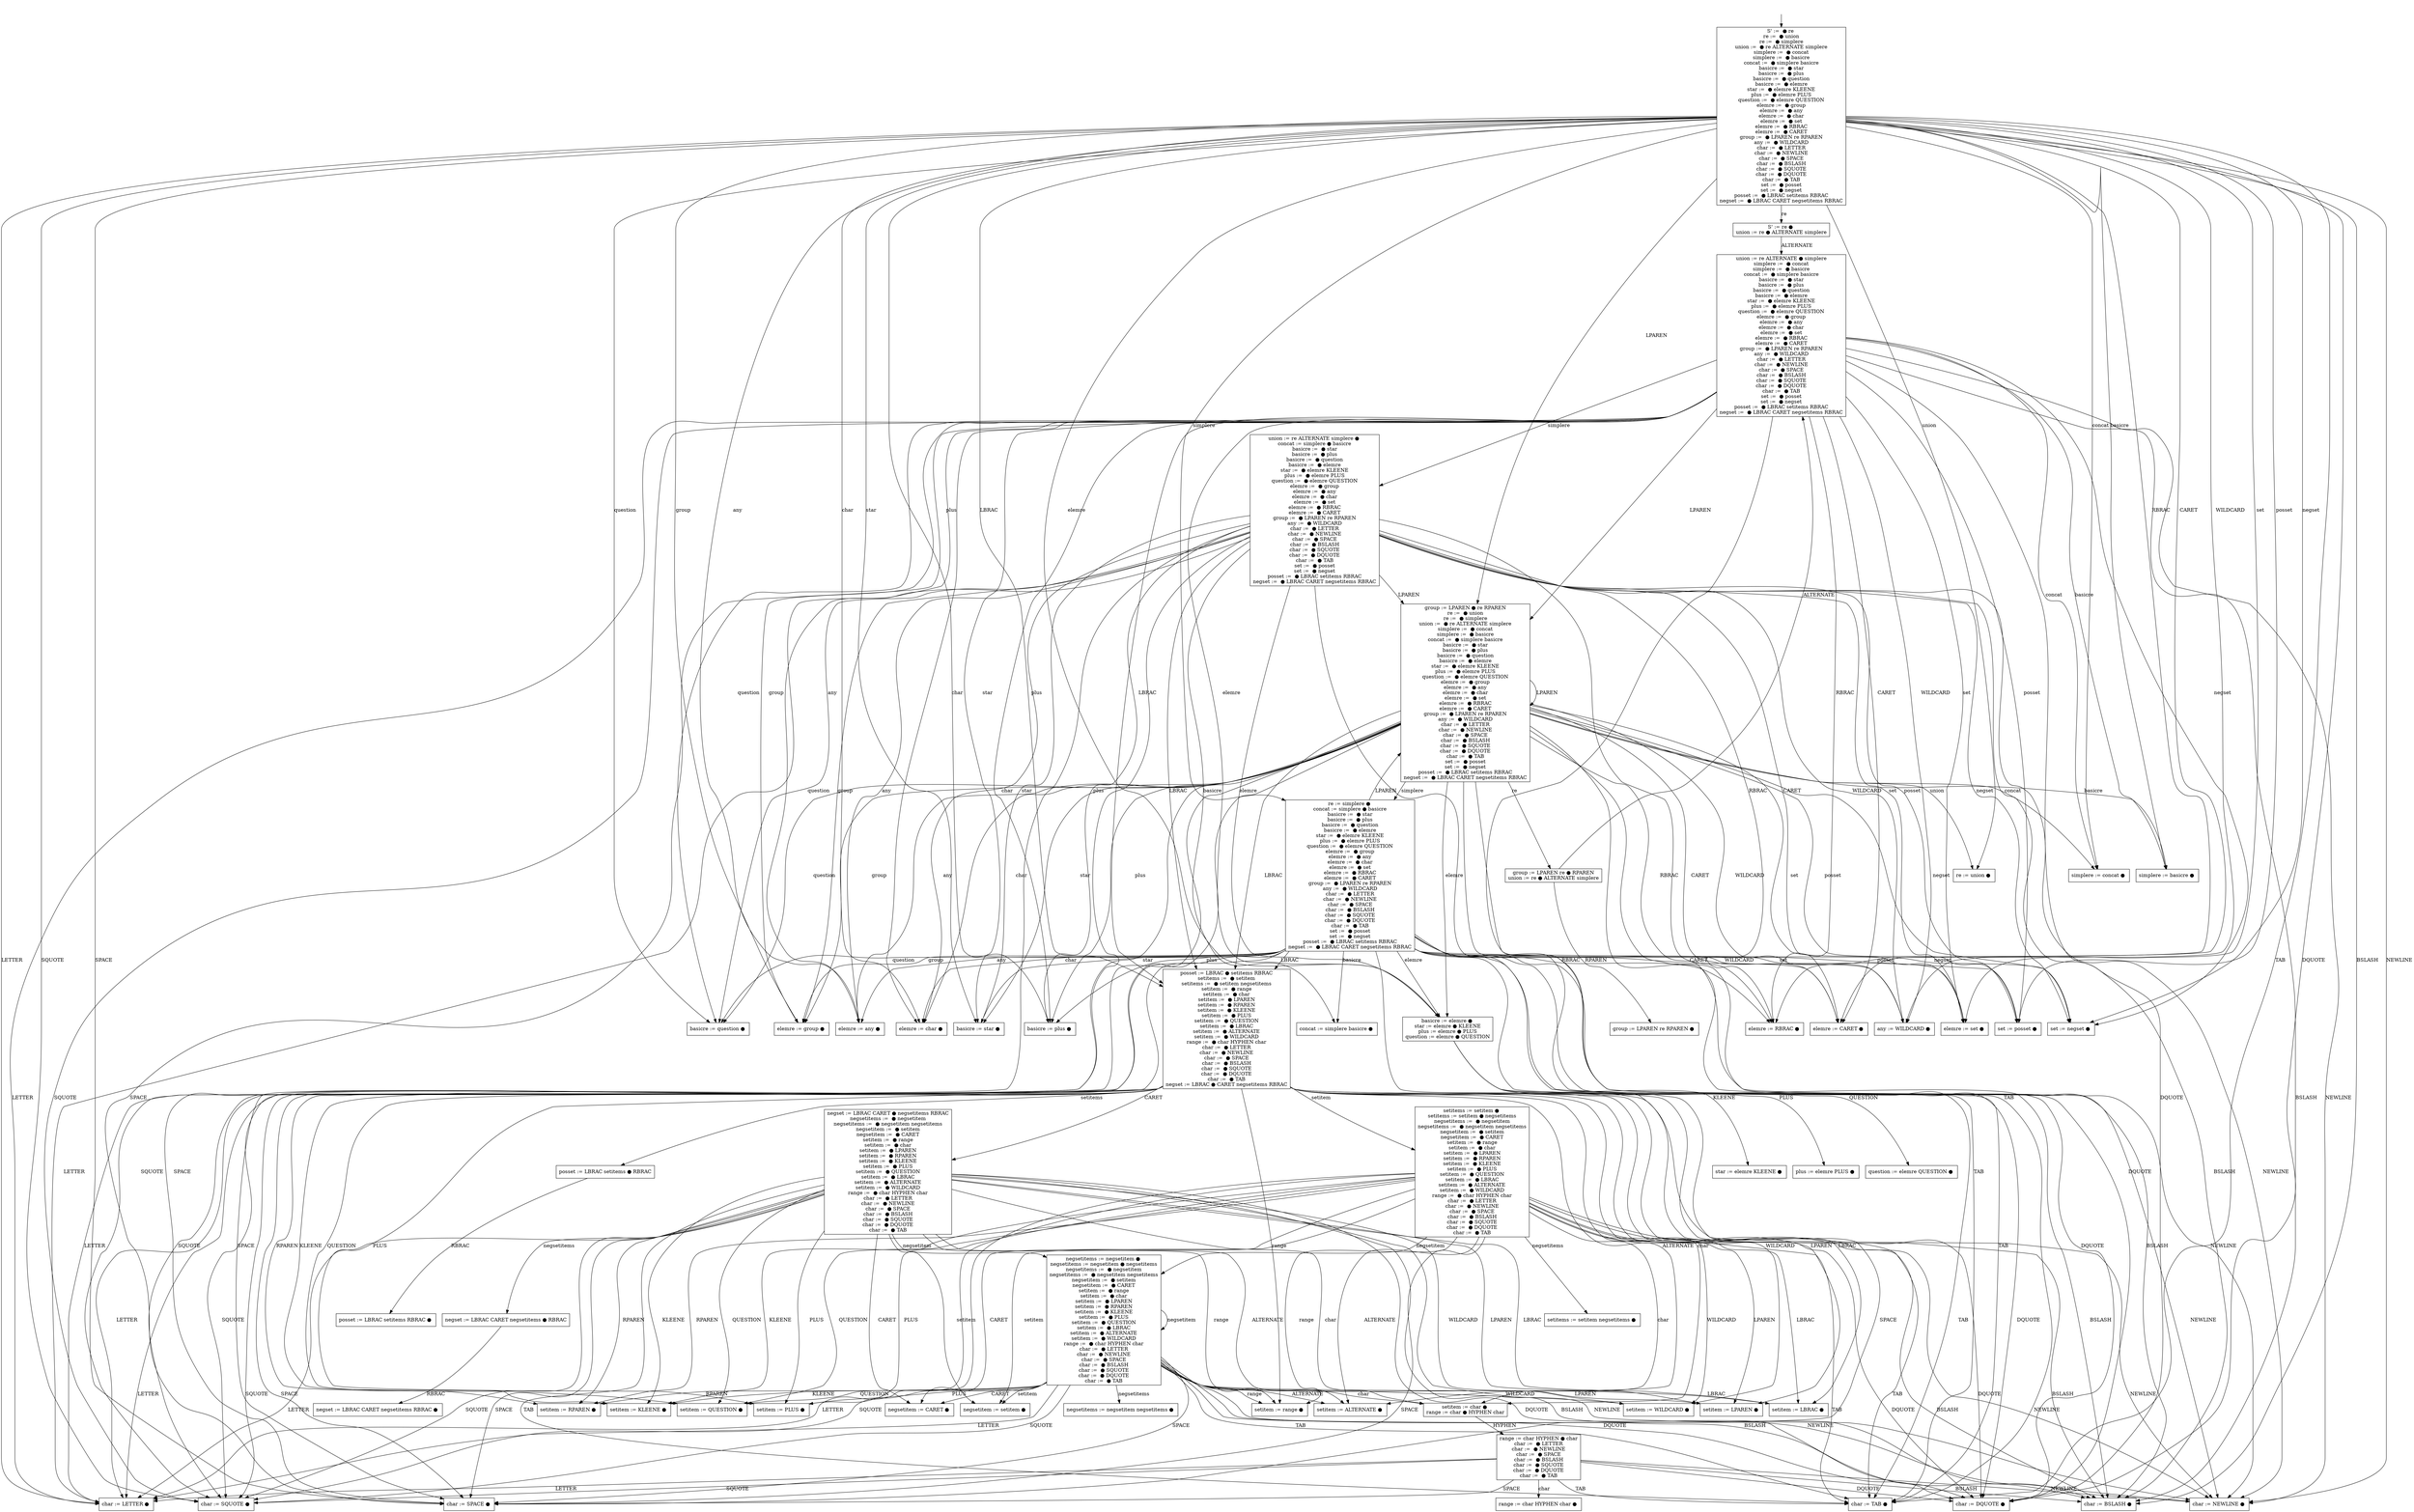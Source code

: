 digraph dfa {
    "" [shape=none]
    "0" [shape=box,label="S' :=  ● re \nre :=  ● union\nre :=  ● simplere\nunion :=  ● re ALTERNATE simplere\nsimplere :=  ● concat\nsimplere :=  ● basicre\nconcat :=  ● simplere basicre\nbasicre :=  ● star\nbasicre :=  ● plus\nbasicre :=  ● question\nbasicre :=  ● elemre\nstar :=  ● elemre KLEENE\nplus :=  ● elemre PLUS\nquestion :=  ● elemre QUESTION\nelemre :=  ● group\nelemre :=  ● any\nelemre :=  ● char\nelemre :=  ● set\nelemre :=  ● RBRAC\nelemre :=  ● CARET\ngroup :=  ● LPAREN re RPAREN\nany :=  ● WILDCARD\nchar :=  ● LETTER\nchar :=  ● NEWLINE\nchar :=  ● SPACE\nchar :=  ● BSLASH\nchar :=  ● SQUOTE\nchar :=  ● DQUOTE\nchar :=  ● TAB\nset :=  ● posset\nset :=  ● negset\nposset :=  ● LBRAC setitems RBRAC\nnegset :=  ● LBRAC CARET negsetitems RBRAC\n"]
    "1" [shape=box,label="S' := re ● \nunion := re ● ALTERNATE simplere\n"]
    "2" [shape=box,label="union := re ALTERNATE ● simplere\nsimplere :=  ● concat\nsimplere :=  ● basicre\nconcat :=  ● simplere basicre\nbasicre :=  ● star\nbasicre :=  ● plus\nbasicre :=  ● question\nbasicre :=  ● elemre\nstar :=  ● elemre KLEENE\nplus :=  ● elemre PLUS\nquestion :=  ● elemre QUESTION\nelemre :=  ● group\nelemre :=  ● any\nelemre :=  ● char\nelemre :=  ● set\nelemre :=  ● RBRAC\nelemre :=  ● CARET\ngroup :=  ● LPAREN re RPAREN\nany :=  ● WILDCARD\nchar :=  ● LETTER\nchar :=  ● NEWLINE\nchar :=  ● SPACE\nchar :=  ● BSLASH\nchar :=  ● SQUOTE\nchar :=  ● DQUOTE\nchar :=  ● TAB\nset :=  ● posset\nset :=  ● negset\nposset :=  ● LBRAC setitems RBRAC\nnegset :=  ● LBRAC CARET negsetitems RBRAC\n"]
    "3" [shape=box,label="union := re ALTERNATE simplere ● \nconcat := simplere ● basicre\nbasicre :=  ● star\nbasicre :=  ● plus\nbasicre :=  ● question\nbasicre :=  ● elemre\nstar :=  ● elemre KLEENE\nplus :=  ● elemre PLUS\nquestion :=  ● elemre QUESTION\nelemre :=  ● group\nelemre :=  ● any\nelemre :=  ● char\nelemre :=  ● set\nelemre :=  ● RBRAC\nelemre :=  ● CARET\ngroup :=  ● LPAREN re RPAREN\nany :=  ● WILDCARD\nchar :=  ● LETTER\nchar :=  ● NEWLINE\nchar :=  ● SPACE\nchar :=  ● BSLASH\nchar :=  ● SQUOTE\nchar :=  ● DQUOTE\nchar :=  ● TAB\nset :=  ● posset\nset :=  ● negset\nposset :=  ● LBRAC setitems RBRAC\nnegset :=  ● LBRAC CARET negsetitems RBRAC\n"]
    "4" [shape=box,label="concat := simplere basicre ● \n"]
    "5" [shape=box,label="basicre := star ● \n"]
    "6" [shape=box,label="basicre := plus ● \n"]
    "7" [shape=box,label="basicre := question ● \n"]
    "8" [shape=box,label="basicre := elemre ● \nstar := elemre ● KLEENE\nplus := elemre ● PLUS\nquestion := elemre ● QUESTION\n"]
    "9" [shape=box,label="star := elemre KLEENE ● \n"]
    "10" [shape=box,label="plus := elemre PLUS ● \n"]
    "11" [shape=box,label="question := elemre QUESTION ● \n"]
    "12" [shape=box,label="elemre := group ● \n"]
    "13" [shape=box,label="elemre := any ● \n"]
    "14" [shape=box,label="elemre := char ● \n"]
    "15" [shape=box,label="elemre := set ● \n"]
    "16" [shape=box,label="set := posset ● \n"]
    "17" [shape=box,label="set := negset ● \n"]
    "18" [shape=box,label="elemre := RBRAC ● \n"]
    "19" [shape=box,label="elemre := CARET ● \n"]
    "20" [shape=box,label="group := LPAREN ● re RPAREN\nre :=  ● union\nre :=  ● simplere\nunion :=  ● re ALTERNATE simplere\nsimplere :=  ● concat\nsimplere :=  ● basicre\nconcat :=  ● simplere basicre\nbasicre :=  ● star\nbasicre :=  ● plus\nbasicre :=  ● question\nbasicre :=  ● elemre\nstar :=  ● elemre KLEENE\nplus :=  ● elemre PLUS\nquestion :=  ● elemre QUESTION\nelemre :=  ● group\nelemre :=  ● any\nelemre :=  ● char\nelemre :=  ● set\nelemre :=  ● RBRAC\nelemre :=  ● CARET\ngroup :=  ● LPAREN re RPAREN\nany :=  ● WILDCARD\nchar :=  ● LETTER\nchar :=  ● NEWLINE\nchar :=  ● SPACE\nchar :=  ● BSLASH\nchar :=  ● SQUOTE\nchar :=  ● DQUOTE\nchar :=  ● TAB\nset :=  ● posset\nset :=  ● negset\nposset :=  ● LBRAC setitems RBRAC\nnegset :=  ● LBRAC CARET negsetitems RBRAC\n"]
    "21" [shape=box,label="group := LPAREN re ● RPAREN\nunion := re ● ALTERNATE simplere\n"]
    "22" [shape=box,label="group := LPAREN re RPAREN ● \n"]
    "23" [shape=box,label="re := union ● \n"]
    "24" [shape=box,label="re := simplere ● \nconcat := simplere ● basicre\nbasicre :=  ● star\nbasicre :=  ● plus\nbasicre :=  ● question\nbasicre :=  ● elemre\nstar :=  ● elemre KLEENE\nplus :=  ● elemre PLUS\nquestion :=  ● elemre QUESTION\nelemre :=  ● group\nelemre :=  ● any\nelemre :=  ● char\nelemre :=  ● set\nelemre :=  ● RBRAC\nelemre :=  ● CARET\ngroup :=  ● LPAREN re RPAREN\nany :=  ● WILDCARD\nchar :=  ● LETTER\nchar :=  ● NEWLINE\nchar :=  ● SPACE\nchar :=  ● BSLASH\nchar :=  ● SQUOTE\nchar :=  ● DQUOTE\nchar :=  ● TAB\nset :=  ● posset\nset :=  ● negset\nposset :=  ● LBRAC setitems RBRAC\nnegset :=  ● LBRAC CARET negsetitems RBRAC\n"]
    "25" [shape=box,label="any := WILDCARD ● \n"]
    "26" [shape=box,label="char := LETTER ● \n"]
    "27" [shape=box,label="char := NEWLINE ● \n"]
    "28" [shape=box,label="char := SPACE ● \n"]
    "29" [shape=box,label="char := BSLASH ● \n"]
    "30" [shape=box,label="char := SQUOTE ● \n"]
    "31" [shape=box,label="char := DQUOTE ● \n"]
    "32" [shape=box,label="char := TAB ● \n"]
    "33" [shape=box,label="posset := LBRAC ● setitems RBRAC\nsetitems :=  ● setitem\nsetitems :=  ● setitem negsetitems\nsetitem :=  ● range\nsetitem :=  ● char\nsetitem :=  ● LPAREN\nsetitem :=  ● RPAREN\nsetitem :=  ● KLEENE\nsetitem :=  ● PLUS\nsetitem :=  ● QUESTION\nsetitem :=  ● LBRAC\nsetitem :=  ● ALTERNATE\nsetitem :=  ● WILDCARD\nrange :=  ● char HYPHEN char\nchar :=  ● LETTER\nchar :=  ● NEWLINE\nchar :=  ● SPACE\nchar :=  ● BSLASH\nchar :=  ● SQUOTE\nchar :=  ● DQUOTE\nchar :=  ● TAB\nnegset := LBRAC ● CARET negsetitems RBRAC\n"]
    "34" [shape=box,label="setitem := char ● \nrange := char ● HYPHEN char\n"]
    "35" [shape=box,label="range := char HYPHEN ● char\nchar :=  ● LETTER\nchar :=  ● NEWLINE\nchar :=  ● SPACE\nchar :=  ● BSLASH\nchar :=  ● SQUOTE\nchar :=  ● DQUOTE\nchar :=  ● TAB\n"]
    "36" [shape=box,label="range := char HYPHEN char ● \n"]
    "37" [shape=box,label="posset := LBRAC setitems ● RBRAC\n"]
    "38" [shape=box,label="posset := LBRAC setitems RBRAC ● \n"]
    "39" [shape=box,label="setitems := setitem ● \nsetitems := setitem ● negsetitems\nnegsetitems :=  ● negsetitem\nnegsetitems :=  ● negsetitem negsetitems\nnegsetitem :=  ● setitem\nnegsetitem :=  ● CARET\nsetitem :=  ● range\nsetitem :=  ● char\nsetitem :=  ● LPAREN\nsetitem :=  ● RPAREN\nsetitem :=  ● KLEENE\nsetitem :=  ● PLUS\nsetitem :=  ● QUESTION\nsetitem :=  ● LBRAC\nsetitem :=  ● ALTERNATE\nsetitem :=  ● WILDCARD\nrange :=  ● char HYPHEN char\nchar :=  ● LETTER\nchar :=  ● NEWLINE\nchar :=  ● SPACE\nchar :=  ● BSLASH\nchar :=  ● SQUOTE\nchar :=  ● DQUOTE\nchar :=  ● TAB\n"]
    "40" [shape=box,label="negsetitem := setitem ● \n"]
    "41" [shape=box,label="setitems := setitem negsetitems ● \n"]
    "42" [shape=box,label="negsetitems := negsetitem ● \nnegsetitems := negsetitem ● negsetitems\nnegsetitems :=  ● negsetitem\nnegsetitems :=  ● negsetitem negsetitems\nnegsetitem :=  ● setitem\nnegsetitem :=  ● CARET\nsetitem :=  ● range\nsetitem :=  ● char\nsetitem :=  ● LPAREN\nsetitem :=  ● RPAREN\nsetitem :=  ● KLEENE\nsetitem :=  ● PLUS\nsetitem :=  ● QUESTION\nsetitem :=  ● LBRAC\nsetitem :=  ● ALTERNATE\nsetitem :=  ● WILDCARD\nrange :=  ● char HYPHEN char\nchar :=  ● LETTER\nchar :=  ● NEWLINE\nchar :=  ● SPACE\nchar :=  ● BSLASH\nchar :=  ● SQUOTE\nchar :=  ● DQUOTE\nchar :=  ● TAB\n"]
    "43" [shape=box,label="negsetitems := negsetitem negsetitems ● \n"]
    "44" [shape=box,label="setitem := range ● \n"]
    "45" [shape=box,label="setitem := ALTERNATE ● \n"]
    "46" [shape=box,label="setitem := KLEENE ● \n"]
    "47" [shape=box,label="setitem := PLUS ● \n"]
    "48" [shape=box,label="setitem := QUESTION ● \n"]
    "49" [shape=box,label="negsetitem := CARET ● \n"]
    "50" [shape=box,label="setitem := LPAREN ● \n"]
    "51" [shape=box,label="setitem := RPAREN ● \n"]
    "52" [shape=box,label="setitem := WILDCARD ● \n"]
    "53" [shape=box,label="setitem := LBRAC ● \n"]
    "54" [shape=box,label="negset := LBRAC CARET ● negsetitems RBRAC\nnegsetitems :=  ● negsetitem\nnegsetitems :=  ● negsetitem negsetitems\nnegsetitem :=  ● setitem\nnegsetitem :=  ● CARET\nsetitem :=  ● range\nsetitem :=  ● char\nsetitem :=  ● LPAREN\nsetitem :=  ● RPAREN\nsetitem :=  ● KLEENE\nsetitem :=  ● PLUS\nsetitem :=  ● QUESTION\nsetitem :=  ● LBRAC\nsetitem :=  ● ALTERNATE\nsetitem :=  ● WILDCARD\nrange :=  ● char HYPHEN char\nchar :=  ● LETTER\nchar :=  ● NEWLINE\nchar :=  ● SPACE\nchar :=  ● BSLASH\nchar :=  ● SQUOTE\nchar :=  ● DQUOTE\nchar :=  ● TAB\n"]
    "55" [shape=box,label="negset := LBRAC CARET negsetitems ● RBRAC\n"]
    "56" [shape=box,label="negset := LBRAC CARET negsetitems RBRAC ● \n"]
    "57" [shape=box,label="simplere := concat ● \n"]
    "58" [shape=box,label="simplere := basicre ● \n"]
    "" -> "0"    "0" -> "1" [label="re"]
    "0" -> "23" [label="union"]
    "0" -> "24" [label="simplere"]
    "0" -> "57" [label="concat"]
    "0" -> "58" [label="basicre"]
    "0" -> "5" [label="star"]
    "0" -> "6" [label="plus"]
    "0" -> "7" [label="question"]
    "0" -> "8" [label="elemre"]
    "0" -> "12" [label="group"]
    "0" -> "13" [label="any"]
    "0" -> "14" [label="char"]
    "0" -> "15" [label="set"]
    "0" -> "16" [label="posset"]
    "0" -> "17" [label="negset"]
    "0" -> "18" [label="RBRAC"]
    "0" -> "19" [label="CARET"]
    "0" -> "20" [label="LPAREN"]
    "0" -> "25" [label="WILDCARD"]
    "0" -> "26" [label="LETTER"]
    "0" -> "27" [label="NEWLINE"]
    "0" -> "28" [label="SPACE"]
    "0" -> "29" [label="BSLASH"]
    "0" -> "30" [label="SQUOTE"]
    "0" -> "31" [label="DQUOTE"]
    "0" -> "32" [label="TAB"]
    "0" -> "33" [label="LBRAC"]
    "1" -> "2" [label="ALTERNATE"]
    "2" -> "3" [label="simplere"]
    "2" -> "57" [label="concat"]
    "2" -> "58" [label="basicre"]
    "2" -> "5" [label="star"]
    "2" -> "6" [label="plus"]
    "2" -> "7" [label="question"]
    "2" -> "8" [label="elemre"]
    "2" -> "12" [label="group"]
    "2" -> "13" [label="any"]
    "2" -> "14" [label="char"]
    "2" -> "15" [label="set"]
    "2" -> "16" [label="posset"]
    "2" -> "17" [label="negset"]
    "2" -> "18" [label="RBRAC"]
    "2" -> "19" [label="CARET"]
    "2" -> "20" [label="LPAREN"]
    "2" -> "25" [label="WILDCARD"]
    "2" -> "26" [label="LETTER"]
    "2" -> "27" [label="NEWLINE"]
    "2" -> "28" [label="SPACE"]
    "2" -> "29" [label="BSLASH"]
    "2" -> "30" [label="SQUOTE"]
    "2" -> "31" [label="DQUOTE"]
    "2" -> "32" [label="TAB"]
    "2" -> "33" [label="LBRAC"]
    "3" -> "4" [label="basicre"]
    "3" -> "5" [label="star"]
    "3" -> "6" [label="plus"]
    "3" -> "7" [label="question"]
    "3" -> "8" [label="elemre"]
    "3" -> "12" [label="group"]
    "3" -> "13" [label="any"]
    "3" -> "14" [label="char"]
    "3" -> "15" [label="set"]
    "3" -> "16" [label="posset"]
    "3" -> "17" [label="negset"]
    "3" -> "18" [label="RBRAC"]
    "3" -> "19" [label="CARET"]
    "3" -> "20" [label="LPAREN"]
    "3" -> "25" [label="WILDCARD"]
    "3" -> "26" [label="LETTER"]
    "3" -> "27" [label="NEWLINE"]
    "3" -> "28" [label="SPACE"]
    "3" -> "29" [label="BSLASH"]
    "3" -> "30" [label="SQUOTE"]
    "3" -> "31" [label="DQUOTE"]
    "3" -> "32" [label="TAB"]
    "3" -> "33" [label="LBRAC"]
    "8" -> "9" [label="KLEENE"]
    "8" -> "10" [label="PLUS"]
    "8" -> "11" [label="QUESTION"]
    "20" -> "21" [label="re"]
    "20" -> "23" [label="union"]
    "20" -> "24" [label="simplere"]
    "20" -> "57" [label="concat"]
    "20" -> "58" [label="basicre"]
    "20" -> "5" [label="star"]
    "20" -> "6" [label="plus"]
    "20" -> "7" [label="question"]
    "20" -> "8" [label="elemre"]
    "20" -> "12" [label="group"]
    "20" -> "13" [label="any"]
    "20" -> "14" [label="char"]
    "20" -> "15" [label="set"]
    "20" -> "16" [label="posset"]
    "20" -> "17" [label="negset"]
    "20" -> "18" [label="RBRAC"]
    "20" -> "19" [label="CARET"]
    "20" -> "20" [label="LPAREN"]
    "20" -> "25" [label="WILDCARD"]
    "20" -> "26" [label="LETTER"]
    "20" -> "27" [label="NEWLINE"]
    "20" -> "28" [label="SPACE"]
    "20" -> "29" [label="BSLASH"]
    "20" -> "30" [label="SQUOTE"]
    "20" -> "31" [label="DQUOTE"]
    "20" -> "32" [label="TAB"]
    "20" -> "33" [label="LBRAC"]
    "21" -> "22" [label="RPAREN"]
    "21" -> "2" [label="ALTERNATE"]
    "24" -> "4" [label="basicre"]
    "24" -> "5" [label="star"]
    "24" -> "6" [label="plus"]
    "24" -> "7" [label="question"]
    "24" -> "8" [label="elemre"]
    "24" -> "12" [label="group"]
    "24" -> "13" [label="any"]
    "24" -> "14" [label="char"]
    "24" -> "15" [label="set"]
    "24" -> "16" [label="posset"]
    "24" -> "17" [label="negset"]
    "24" -> "18" [label="RBRAC"]
    "24" -> "19" [label="CARET"]
    "24" -> "20" [label="LPAREN"]
    "24" -> "25" [label="WILDCARD"]
    "24" -> "26" [label="LETTER"]
    "24" -> "27" [label="NEWLINE"]
    "24" -> "28" [label="SPACE"]
    "24" -> "29" [label="BSLASH"]
    "24" -> "30" [label="SQUOTE"]
    "24" -> "31" [label="DQUOTE"]
    "24" -> "32" [label="TAB"]
    "24" -> "33" [label="LBRAC"]
    "33" -> "34" [label="char"]
    "33" -> "37" [label="setitems"]
    "33" -> "39" [label="setitem"]
    "33" -> "44" [label="range"]
    "33" -> "45" [label="ALTERNATE"]
    "33" -> "46" [label="KLEENE"]
    "33" -> "47" [label="PLUS"]
    "33" -> "48" [label="QUESTION"]
    "33" -> "50" [label="LPAREN"]
    "33" -> "51" [label="RPAREN"]
    "33" -> "52" [label="WILDCARD"]
    "33" -> "26" [label="LETTER"]
    "33" -> "27" [label="NEWLINE"]
    "33" -> "28" [label="SPACE"]
    "33" -> "29" [label="BSLASH"]
    "33" -> "30" [label="SQUOTE"]
    "33" -> "31" [label="DQUOTE"]
    "33" -> "32" [label="TAB"]
    "33" -> "53" [label="LBRAC"]
    "33" -> "54" [label="CARET"]
    "34" -> "35" [label="HYPHEN"]
    "35" -> "36" [label="char"]
    "35" -> "26" [label="LETTER"]
    "35" -> "27" [label="NEWLINE"]
    "35" -> "28" [label="SPACE"]
    "35" -> "29" [label="BSLASH"]
    "35" -> "30" [label="SQUOTE"]
    "35" -> "31" [label="DQUOTE"]
    "35" -> "32" [label="TAB"]
    "37" -> "38" [label="RBRAC"]
    "39" -> "34" [label="char"]
    "39" -> "40" [label="setitem"]
    "39" -> "41" [label="negsetitems"]
    "39" -> "42" [label="negsetitem"]
    "39" -> "44" [label="range"]
    "39" -> "45" [label="ALTERNATE"]
    "39" -> "46" [label="KLEENE"]
    "39" -> "47" [label="PLUS"]
    "39" -> "48" [label="QUESTION"]
    "39" -> "49" [label="CARET"]
    "39" -> "50" [label="LPAREN"]
    "39" -> "51" [label="RPAREN"]
    "39" -> "52" [label="WILDCARD"]
    "39" -> "26" [label="LETTER"]
    "39" -> "27" [label="NEWLINE"]
    "39" -> "28" [label="SPACE"]
    "39" -> "29" [label="BSLASH"]
    "39" -> "30" [label="SQUOTE"]
    "39" -> "31" [label="DQUOTE"]
    "39" -> "32" [label="TAB"]
    "39" -> "53" [label="LBRAC"]
    "42" -> "34" [label="char"]
    "42" -> "40" [label="setitem"]
    "42" -> "43" [label="negsetitems"]
    "42" -> "42" [label="negsetitem"]
    "42" -> "44" [label="range"]
    "42" -> "45" [label="ALTERNATE"]
    "42" -> "46" [label="KLEENE"]
    "42" -> "47" [label="PLUS"]
    "42" -> "48" [label="QUESTION"]
    "42" -> "49" [label="CARET"]
    "42" -> "50" [label="LPAREN"]
    "42" -> "51" [label="RPAREN"]
    "42" -> "52" [label="WILDCARD"]
    "42" -> "26" [label="LETTER"]
    "42" -> "27" [label="NEWLINE"]
    "42" -> "28" [label="SPACE"]
    "42" -> "29" [label="BSLASH"]
    "42" -> "30" [label="SQUOTE"]
    "42" -> "31" [label="DQUOTE"]
    "42" -> "32" [label="TAB"]
    "42" -> "53" [label="LBRAC"]
    "54" -> "34" [label="char"]
    "54" -> "40" [label="setitem"]
    "54" -> "55" [label="negsetitems"]
    "54" -> "42" [label="negsetitem"]
    "54" -> "44" [label="range"]
    "54" -> "45" [label="ALTERNATE"]
    "54" -> "46" [label="KLEENE"]
    "54" -> "47" [label="PLUS"]
    "54" -> "48" [label="QUESTION"]
    "54" -> "49" [label="CARET"]
    "54" -> "50" [label="LPAREN"]
    "54" -> "51" [label="RPAREN"]
    "54" -> "52" [label="WILDCARD"]
    "54" -> "26" [label="LETTER"]
    "54" -> "27" [label="NEWLINE"]
    "54" -> "28" [label="SPACE"]
    "54" -> "29" [label="BSLASH"]
    "54" -> "30" [label="SQUOTE"]
    "54" -> "31" [label="DQUOTE"]
    "54" -> "32" [label="TAB"]
    "54" -> "53" [label="LBRAC"]
    "55" -> "56" [label="RBRAC"]
}